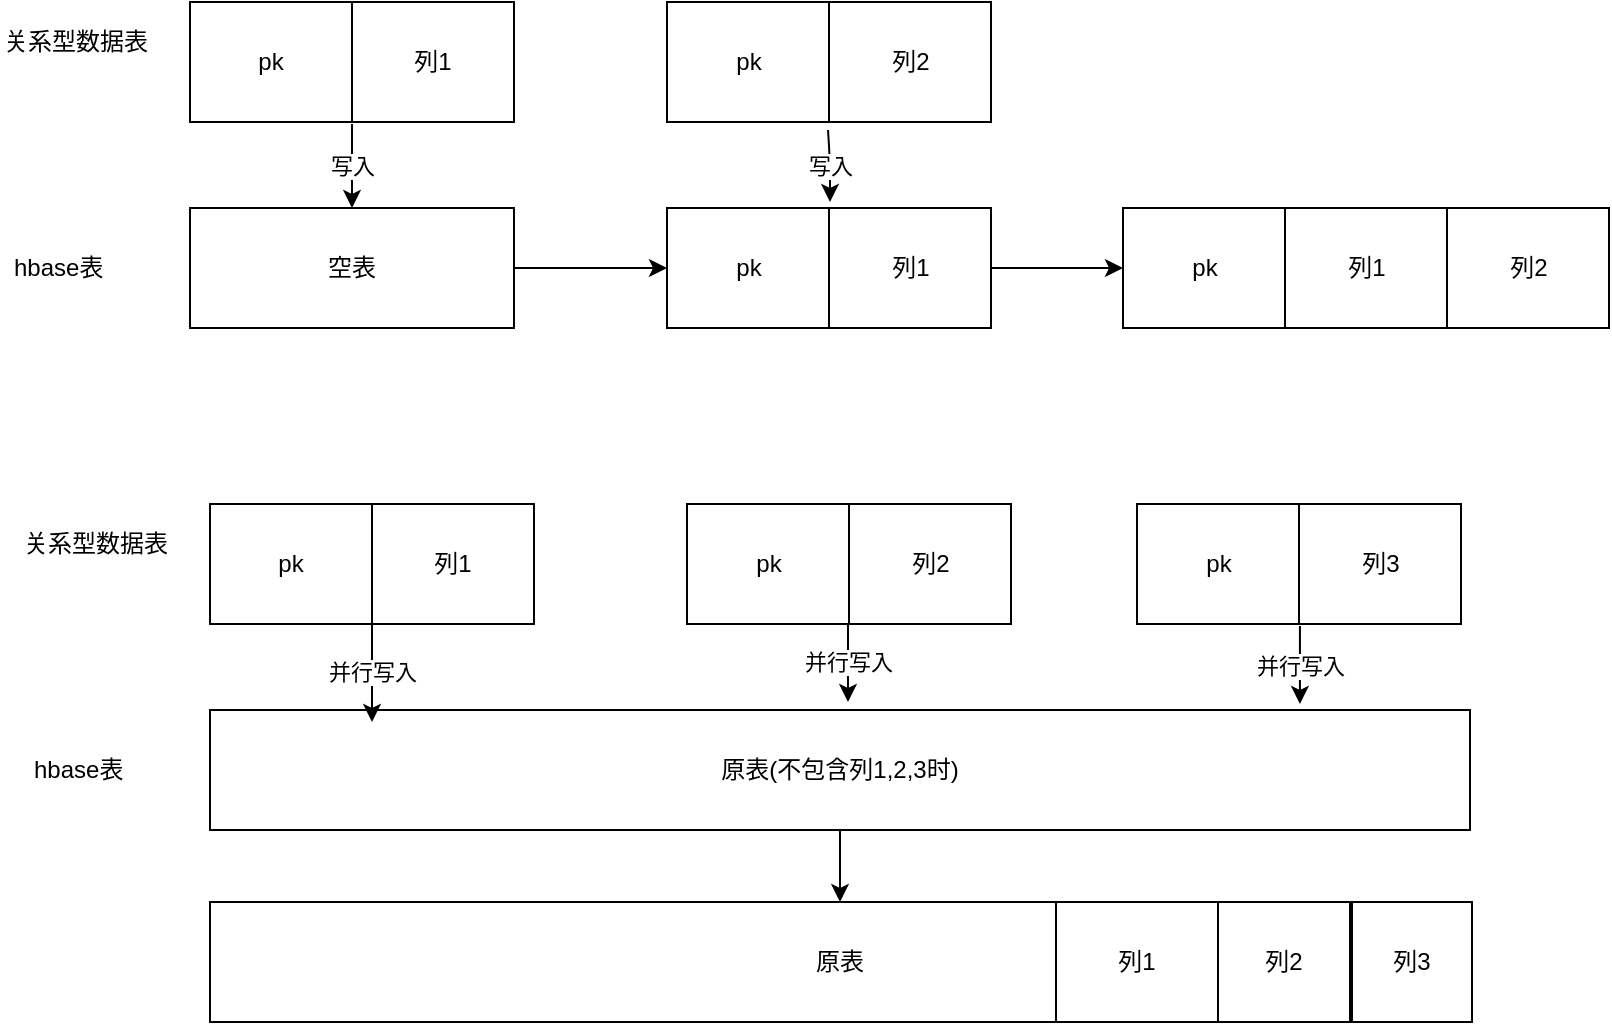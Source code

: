 <mxfile pages="1" version="11.2.5" type="github"><diagram id="5Ynak5TN2NVnzhPj5KzJ" name="Page-1"><mxGraphModel dx="4730" dy="-5097" grid="1" gridSize="10" guides="1" tooltips="1" connect="1" arrows="1" fold="1" page="1" pageScale="1" pageWidth="827" pageHeight="1169" math="0" shadow="0"><root><mxCell id="0"/><mxCell id="1" parent="0"/><mxCell id="NSt33F5FNLjTfEwU4Dys-1" value="pk" style="rounded=0;whiteSpace=wrap;html=1;" vertex="1" parent="1"><mxGeometry x="-2621.5" y="6073" width="81" height="60" as="geometry"/></mxCell><mxCell id="NSt33F5FNLjTfEwU4Dys-2" style="edgeStyle=orthogonalEdgeStyle;rounded=0;orthogonalLoop=1;jettySize=auto;html=1;entryX=0;entryY=0.5;entryDx=0;entryDy=0;" edge="1" parent="1" source="NSt33F5FNLjTfEwU4Dys-3" target="NSt33F5FNLjTfEwU4Dys-14"><mxGeometry relative="1" as="geometry"/></mxCell><mxCell id="NSt33F5FNLjTfEwU4Dys-3" value="列1" style="rounded=0;whiteSpace=wrap;html=1;" vertex="1" parent="1"><mxGeometry x="-2540.5" y="6073" width="81" height="60" as="geometry"/></mxCell><mxCell id="NSt33F5FNLjTfEwU4Dys-4" style="edgeStyle=orthogonalEdgeStyle;rounded=0;orthogonalLoop=1;jettySize=auto;html=1;entryX=0;entryY=0.5;entryDx=0;entryDy=0;" edge="1" parent="1" source="NSt33F5FNLjTfEwU4Dys-5" target="NSt33F5FNLjTfEwU4Dys-1"><mxGeometry relative="1" as="geometry"/></mxCell><mxCell id="NSt33F5FNLjTfEwU4Dys-5" value="空表" style="rounded=0;whiteSpace=wrap;html=1;" vertex="1" parent="1"><mxGeometry x="-2860" y="6073" width="162" height="60" as="geometry"/></mxCell><mxCell id="NSt33F5FNLjTfEwU4Dys-6" value="hbase表" style="text;html=1;resizable=0;points=[];autosize=1;align=left;verticalAlign=top;spacingTop=-4;" vertex="1" parent="1"><mxGeometry x="-2950" y="6093" width="60" height="20" as="geometry"/></mxCell><mxCell id="NSt33F5FNLjTfEwU4Dys-7" value="pk" style="rounded=0;whiteSpace=wrap;html=1;" vertex="1" parent="1"><mxGeometry x="-2860" y="5970" width="81" height="60" as="geometry"/></mxCell><mxCell id="NSt33F5FNLjTfEwU4Dys-8" value="列1" style="rounded=0;whiteSpace=wrap;html=1;" vertex="1" parent="1"><mxGeometry x="-2779" y="5970" width="81" height="60" as="geometry"/></mxCell><mxCell id="NSt33F5FNLjTfEwU4Dys-9" value="关系型数据表" style="text;html=1;resizable=0;points=[];autosize=1;align=left;verticalAlign=top;spacingTop=-4;" vertex="1" parent="1"><mxGeometry x="-2955" y="5980" width="90" height="20" as="geometry"/></mxCell><mxCell id="NSt33F5FNLjTfEwU4Dys-10" value="pk" style="rounded=0;whiteSpace=wrap;html=1;" vertex="1" parent="1"><mxGeometry x="-2621.5" y="5970" width="81" height="60" as="geometry"/></mxCell><mxCell id="NSt33F5FNLjTfEwU4Dys-11" value="列2" style="rounded=0;whiteSpace=wrap;html=1;" vertex="1" parent="1"><mxGeometry x="-2540.5" y="5970" width="81" height="60" as="geometry"/></mxCell><mxCell id="NSt33F5FNLjTfEwU4Dys-12" value="写入" style="endArrow=classic;html=1;entryX=0.5;entryY=0;entryDx=0;entryDy=0;" edge="1" parent="1" target="NSt33F5FNLjTfEwU4Dys-5"><mxGeometry width="50" height="50" relative="1" as="geometry"><mxPoint x="-2779" y="6031" as="sourcePoint"/><mxPoint x="-2810" y="6160" as="targetPoint"/></mxGeometry></mxCell><mxCell id="NSt33F5FNLjTfEwU4Dys-13" value="写入" style="endArrow=classic;html=1;exitX=0.994;exitY=1.067;exitDx=0;exitDy=0;exitPerimeter=0;" edge="1" parent="1" source="NSt33F5FNLjTfEwU4Dys-10"><mxGeometry width="50" height="50" relative="1" as="geometry"><mxPoint x="-2769" y="6041" as="sourcePoint"/><mxPoint x="-2540" y="6070" as="targetPoint"/><Array as="points"><mxPoint x="-2540" y="6050"/></Array></mxGeometry></mxCell><mxCell id="NSt33F5FNLjTfEwU4Dys-14" value="pk" style="rounded=0;whiteSpace=wrap;html=1;" vertex="1" parent="1"><mxGeometry x="-2393.5" y="6073" width="81" height="60" as="geometry"/></mxCell><mxCell id="NSt33F5FNLjTfEwU4Dys-15" value="列1" style="rounded=0;whiteSpace=wrap;html=1;" vertex="1" parent="1"><mxGeometry x="-2312.5" y="6073" width="81" height="60" as="geometry"/></mxCell><mxCell id="NSt33F5FNLjTfEwU4Dys-16" value="列2" style="rounded=0;whiteSpace=wrap;html=1;" vertex="1" parent="1"><mxGeometry x="-2231.5" y="6073" width="81" height="60" as="geometry"/></mxCell><mxCell id="NSt33F5FNLjTfEwU4Dys-17" style="edgeStyle=orthogonalEdgeStyle;rounded=0;orthogonalLoop=1;jettySize=auto;html=1;" edge="1" parent="1" source="NSt33F5FNLjTfEwU4Dys-18"><mxGeometry relative="1" as="geometry"><mxPoint x="-2535" y="6420" as="targetPoint"/></mxGeometry></mxCell><mxCell id="NSt33F5FNLjTfEwU4Dys-18" value="原表(不包含列1,2,3时)" style="rounded=0;whiteSpace=wrap;html=1;" vertex="1" parent="1"><mxGeometry x="-2850" y="6324" width="630" height="60" as="geometry"/></mxCell><mxCell id="NSt33F5FNLjTfEwU4Dys-19" value="hbase表" style="text;html=1;resizable=0;points=[];autosize=1;align=left;verticalAlign=top;spacingTop=-4;" vertex="1" parent="1"><mxGeometry x="-2940" y="6344" width="60" height="20" as="geometry"/></mxCell><mxCell id="NSt33F5FNLjTfEwU4Dys-20" value="pk" style="rounded=0;whiteSpace=wrap;html=1;" vertex="1" parent="1"><mxGeometry x="-2850" y="6221" width="81" height="60" as="geometry"/></mxCell><mxCell id="NSt33F5FNLjTfEwU4Dys-21" value="列1" style="rounded=0;whiteSpace=wrap;html=1;" vertex="1" parent="1"><mxGeometry x="-2769" y="6221" width="81" height="60" as="geometry"/></mxCell><mxCell id="NSt33F5FNLjTfEwU4Dys-22" value="关系型数据表" style="text;html=1;resizable=0;points=[];autosize=1;align=left;verticalAlign=top;spacingTop=-4;" vertex="1" parent="1"><mxGeometry x="-2945" y="6231" width="90" height="20" as="geometry"/></mxCell><mxCell id="NSt33F5FNLjTfEwU4Dys-23" value="pk" style="rounded=0;whiteSpace=wrap;html=1;" vertex="1" parent="1"><mxGeometry x="-2611.5" y="6221" width="81" height="60" as="geometry"/></mxCell><mxCell id="NSt33F5FNLjTfEwU4Dys-24" value="列2" style="rounded=0;whiteSpace=wrap;html=1;" vertex="1" parent="1"><mxGeometry x="-2530.5" y="6221" width="81" height="60" as="geometry"/></mxCell><mxCell id="NSt33F5FNLjTfEwU4Dys-25" value="pk" style="rounded=0;whiteSpace=wrap;html=1;" vertex="1" parent="1"><mxGeometry x="-2386.5" y="6221" width="81" height="60" as="geometry"/></mxCell><mxCell id="NSt33F5FNLjTfEwU4Dys-26" value="列3" style="rounded=0;whiteSpace=wrap;html=1;" vertex="1" parent="1"><mxGeometry x="-2305.5" y="6221" width="81" height="60" as="geometry"/></mxCell><mxCell id="NSt33F5FNLjTfEwU4Dys-27" value="并行写入" style="endArrow=classic;html=1;exitX=1;exitY=0.983;exitDx=0;exitDy=0;exitPerimeter=0;" edge="1" parent="1" source="NSt33F5FNLjTfEwU4Dys-20"><mxGeometry width="50" height="50" relative="1" as="geometry"><mxPoint x="-2830" y="6490" as="sourcePoint"/><mxPoint x="-2769" y="6330" as="targetPoint"/></mxGeometry></mxCell><mxCell id="NSt33F5FNLjTfEwU4Dys-28" value="并行写入" style="endArrow=classic;html=1;exitX=-0.006;exitY=1;exitDx=0;exitDy=0;exitPerimeter=0;" edge="1" parent="1" source="NSt33F5FNLjTfEwU4Dys-24"><mxGeometry width="50" height="50" relative="1" as="geometry"><mxPoint x="-2530" y="6330" as="sourcePoint"/><mxPoint x="-2531" y="6320" as="targetPoint"/></mxGeometry></mxCell><mxCell id="NSt33F5FNLjTfEwU4Dys-29" value="并行写入" style="endArrow=classic;html=1;exitX=0.006;exitY=1.017;exitDx=0;exitDy=0;exitPerimeter=0;entryX=0.865;entryY=-0.05;entryDx=0;entryDy=0;entryPerimeter=0;" edge="1" parent="1" source="NSt33F5FNLjTfEwU4Dys-26" target="NSt33F5FNLjTfEwU4Dys-18"><mxGeometry width="50" height="50" relative="1" as="geometry"><mxPoint x="-2750" y="6480" as="sourcePoint"/><mxPoint x="-2700" y="6430" as="targetPoint"/></mxGeometry></mxCell><mxCell id="NSt33F5FNLjTfEwU4Dys-30" value="原表" style="rounded=0;whiteSpace=wrap;html=1;" vertex="1" parent="1"><mxGeometry x="-2850" y="6420" width="630" height="60" as="geometry"/></mxCell><mxCell id="NSt33F5FNLjTfEwU4Dys-31" value="列1" style="rounded=0;whiteSpace=wrap;html=1;" vertex="1" parent="1"><mxGeometry x="-2427" y="6420" width="81" height="60" as="geometry"/></mxCell><mxCell id="NSt33F5FNLjTfEwU4Dys-32" value="列2" style="rounded=0;whiteSpace=wrap;html=1;" vertex="1" parent="1"><mxGeometry x="-2346" y="6420" width="66" height="60" as="geometry"/></mxCell><mxCell id="NSt33F5FNLjTfEwU4Dys-33" value="列3" style="rounded=0;whiteSpace=wrap;html=1;" vertex="1" parent="1"><mxGeometry x="-2279" y="6420" width="60" height="60" as="geometry"/></mxCell></root></mxGraphModel></diagram></mxfile>